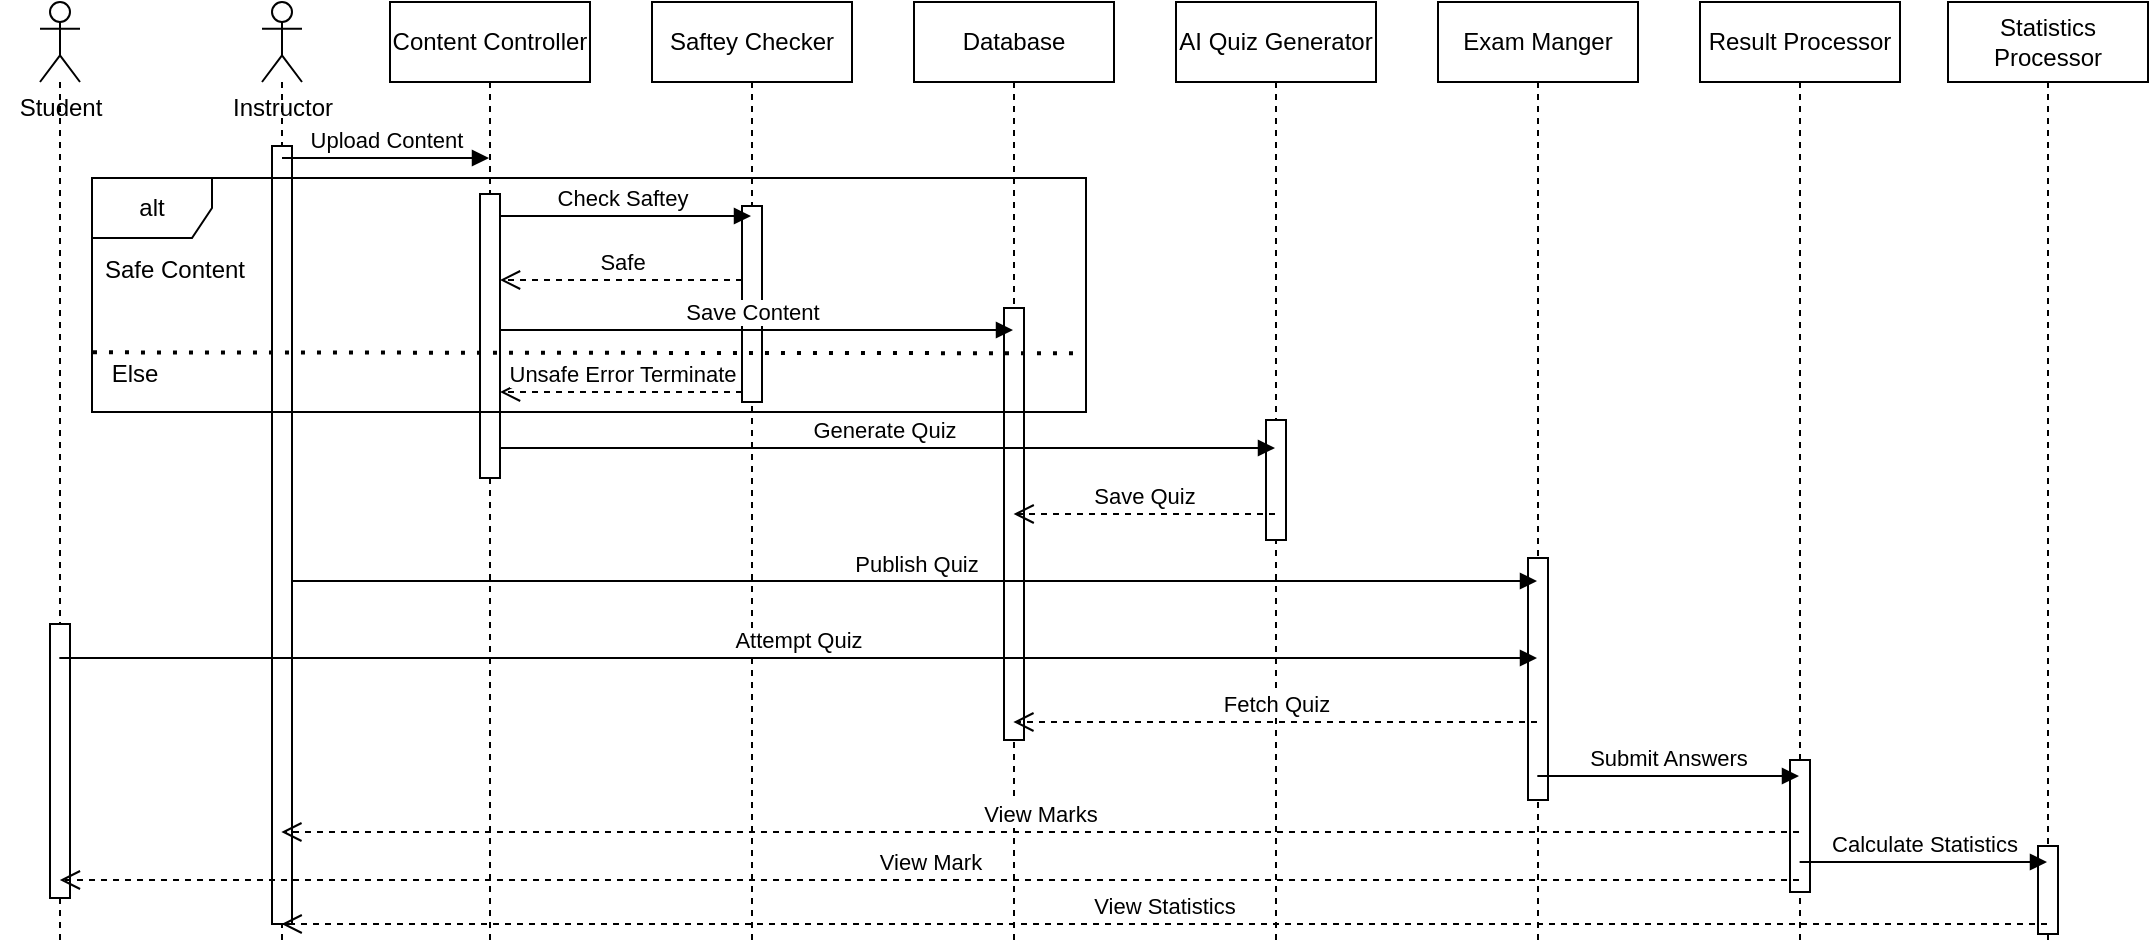 <mxfile version="28.1.2">
  <diagram name="Page-1" id="xsYCff7whP4TqLQf7cTJ">
    <mxGraphModel dx="2437" dy="824" grid="0" gridSize="10" guides="1" tooltips="1" connect="1" arrows="1" fold="1" page="1" pageScale="1" pageWidth="850" pageHeight="1100" background="none" math="0" shadow="0">
      <root>
        <mxCell id="0" />
        <mxCell id="1" parent="0" />
        <mxCell id="im6KT_Uo68lldDrzzcDX-31" value="" style="shape=umlLifeline;perimeter=lifelinePerimeter;whiteSpace=wrap;html=1;container=1;dropTarget=0;collapsible=0;recursiveResize=0;outlineConnect=0;portConstraint=eastwest;newEdgeStyle={&quot;curved&quot;:0,&quot;rounded&quot;:0};participant=umlActor;" vertex="1" parent="1">
          <mxGeometry x="76" y="57" width="20" height="470" as="geometry" />
        </mxCell>
        <mxCell id="im6KT_Uo68lldDrzzcDX-50" value="" style="html=1;points=[[0,0,0,0,5],[0,1,0,0,-5],[1,0,0,0,5],[1,1,0,0,-5]];perimeter=orthogonalPerimeter;outlineConnect=0;targetShapes=umlLifeline;portConstraint=eastwest;newEdgeStyle={&quot;curved&quot;:0,&quot;rounded&quot;:0};" vertex="1" parent="im6KT_Uo68lldDrzzcDX-31">
          <mxGeometry x="5" y="72" width="10" height="389" as="geometry" />
        </mxCell>
        <mxCell id="im6KT_Uo68lldDrzzcDX-32" value="Content Controller" style="shape=umlLifeline;perimeter=lifelinePerimeter;whiteSpace=wrap;html=1;container=1;dropTarget=0;collapsible=0;recursiveResize=0;outlineConnect=0;portConstraint=eastwest;newEdgeStyle={&quot;curved&quot;:0,&quot;rounded&quot;:0};" vertex="1" parent="1">
          <mxGeometry x="140" y="57" width="100" height="470" as="geometry" />
        </mxCell>
        <mxCell id="im6KT_Uo68lldDrzzcDX-33" value="Saftey Checker" style="shape=umlLifeline;perimeter=lifelinePerimeter;whiteSpace=wrap;html=1;container=1;dropTarget=0;collapsible=0;recursiveResize=0;outlineConnect=0;portConstraint=eastwest;newEdgeStyle={&quot;curved&quot;:0,&quot;rounded&quot;:0};" vertex="1" parent="1">
          <mxGeometry x="271" y="57" width="100" height="470" as="geometry" />
        </mxCell>
        <mxCell id="im6KT_Uo68lldDrzzcDX-52" value="" style="html=1;points=[[0,0,0,0,5],[0,1,0,0,-5],[1,0,0,0,5],[1,1,0,0,-5]];perimeter=orthogonalPerimeter;outlineConnect=0;targetShapes=umlLifeline;portConstraint=eastwest;newEdgeStyle={&quot;curved&quot;:0,&quot;rounded&quot;:0};" vertex="1" parent="im6KT_Uo68lldDrzzcDX-33">
          <mxGeometry x="45" y="102" width="10" height="98" as="geometry" />
        </mxCell>
        <mxCell id="im6KT_Uo68lldDrzzcDX-34" value="Database" style="shape=umlLifeline;perimeter=lifelinePerimeter;whiteSpace=wrap;html=1;container=1;dropTarget=0;collapsible=0;recursiveResize=0;outlineConnect=0;portConstraint=eastwest;newEdgeStyle={&quot;curved&quot;:0,&quot;rounded&quot;:0};" vertex="1" parent="1">
          <mxGeometry x="402" y="57" width="100" height="470" as="geometry" />
        </mxCell>
        <mxCell id="im6KT_Uo68lldDrzzcDX-53" value="" style="html=1;points=[[0,0,0,0,5],[0,1,0,0,-5],[1,0,0,0,5],[1,1,0,0,-5]];perimeter=orthogonalPerimeter;outlineConnect=0;targetShapes=umlLifeline;portConstraint=eastwest;newEdgeStyle={&quot;curved&quot;:0,&quot;rounded&quot;:0};" vertex="1" parent="im6KT_Uo68lldDrzzcDX-34">
          <mxGeometry x="45" y="153" width="10" height="216" as="geometry" />
        </mxCell>
        <mxCell id="im6KT_Uo68lldDrzzcDX-35" value="AI Quiz Generator" style="shape=umlLifeline;perimeter=lifelinePerimeter;whiteSpace=wrap;html=1;container=1;dropTarget=0;collapsible=0;recursiveResize=0;outlineConnect=0;portConstraint=eastwest;newEdgeStyle={&quot;curved&quot;:0,&quot;rounded&quot;:0};" vertex="1" parent="1">
          <mxGeometry x="533" y="57" width="100" height="470" as="geometry" />
        </mxCell>
        <mxCell id="im6KT_Uo68lldDrzzcDX-54" value="" style="html=1;points=[[0,0,0,0,5],[0,1,0,0,-5],[1,0,0,0,5],[1,1,0,0,-5]];perimeter=orthogonalPerimeter;outlineConnect=0;targetShapes=umlLifeline;portConstraint=eastwest;newEdgeStyle={&quot;curved&quot;:0,&quot;rounded&quot;:0};" vertex="1" parent="im6KT_Uo68lldDrzzcDX-35">
          <mxGeometry x="45" y="209" width="10" height="60" as="geometry" />
        </mxCell>
        <mxCell id="im6KT_Uo68lldDrzzcDX-36" value="Exam Manger" style="shape=umlLifeline;perimeter=lifelinePerimeter;whiteSpace=wrap;html=1;container=1;dropTarget=0;collapsible=0;recursiveResize=0;outlineConnect=0;portConstraint=eastwest;newEdgeStyle={&quot;curved&quot;:0,&quot;rounded&quot;:0};" vertex="1" parent="1">
          <mxGeometry x="664" y="57" width="100" height="470" as="geometry" />
        </mxCell>
        <mxCell id="im6KT_Uo68lldDrzzcDX-78" value="" style="html=1;points=[[0,0,0,0,5],[0,1,0,0,-5],[1,0,0,0,5],[1,1,0,0,-5]];perimeter=orthogonalPerimeter;outlineConnect=0;targetShapes=umlLifeline;portConstraint=eastwest;newEdgeStyle={&quot;curved&quot;:0,&quot;rounded&quot;:0};" vertex="1" parent="im6KT_Uo68lldDrzzcDX-36">
          <mxGeometry x="45" y="278" width="10" height="121" as="geometry" />
        </mxCell>
        <mxCell id="im6KT_Uo68lldDrzzcDX-38" value="Result Processor" style="shape=umlLifeline;perimeter=lifelinePerimeter;whiteSpace=wrap;html=1;container=1;dropTarget=0;collapsible=0;recursiveResize=0;outlineConnect=0;portConstraint=eastwest;newEdgeStyle={&quot;curved&quot;:0,&quot;rounded&quot;:0};" vertex="1" parent="1">
          <mxGeometry x="795" y="57" width="100" height="470" as="geometry" />
        </mxCell>
        <mxCell id="im6KT_Uo68lldDrzzcDX-79" value="" style="html=1;points=[[0,0,0,0,5],[0,1,0,0,-5],[1,0,0,0,5],[1,1,0,0,-5]];perimeter=orthogonalPerimeter;outlineConnect=0;targetShapes=umlLifeline;portConstraint=eastwest;newEdgeStyle={&quot;curved&quot;:0,&quot;rounded&quot;:0};" vertex="1" parent="im6KT_Uo68lldDrzzcDX-38">
          <mxGeometry x="45" y="379" width="10" height="66" as="geometry" />
        </mxCell>
        <mxCell id="im6KT_Uo68lldDrzzcDX-39" value="Upload Content" style="html=1;verticalAlign=bottom;endArrow=block;curved=0;rounded=0;" edge="1" parent="1" source="im6KT_Uo68lldDrzzcDX-31" target="im6KT_Uo68lldDrzzcDX-32">
          <mxGeometry width="80" relative="1" as="geometry">
            <mxPoint x="96" y="129" as="sourcePoint" />
            <mxPoint x="176" y="129" as="targetPoint" />
            <Array as="points">
              <mxPoint x="141" y="135" />
            </Array>
          </mxGeometry>
        </mxCell>
        <mxCell id="im6KT_Uo68lldDrzzcDX-40" value="Check Saftey" style="html=1;verticalAlign=bottom;endArrow=block;curved=0;rounded=0;" edge="1" parent="1" source="im6KT_Uo68lldDrzzcDX-32" target="im6KT_Uo68lldDrzzcDX-33">
          <mxGeometry width="80" relative="1" as="geometry">
            <mxPoint x="217" y="143" as="sourcePoint" />
            <mxPoint x="321" y="143" as="targetPoint" />
            <Array as="points">
              <mxPoint x="262" y="164" />
              <mxPoint x="294" y="164" />
            </Array>
          </mxGeometry>
        </mxCell>
        <mxCell id="im6KT_Uo68lldDrzzcDX-42" value="Safe" style="html=1;verticalAlign=bottom;endArrow=open;dashed=1;endSize=8;curved=0;rounded=0;" edge="1" parent="1">
          <mxGeometry relative="1" as="geometry">
            <mxPoint x="316" y="196" as="sourcePoint" />
            <mxPoint x="195" y="196" as="targetPoint" />
          </mxGeometry>
        </mxCell>
        <mxCell id="im6KT_Uo68lldDrzzcDX-43" value="Save Content" style="html=1;verticalAlign=bottom;endArrow=block;curved=0;rounded=0;" edge="1" parent="1">
          <mxGeometry width="80" relative="1" as="geometry">
            <mxPoint x="190.035" y="221.0" as="sourcePoint" />
            <mxPoint x="451.5" y="221.0" as="targetPoint" />
            <Array as="points">
              <mxPoint x="288.34" y="221" />
            </Array>
          </mxGeometry>
        </mxCell>
        <mxCell id="im6KT_Uo68lldDrzzcDX-44" value="Generate Quiz" style="html=1;verticalAlign=bottom;endArrow=block;curved=0;rounded=0;" edge="1" parent="1" source="im6KT_Uo68lldDrzzcDX-32" target="im6KT_Uo68lldDrzzcDX-35">
          <mxGeometry width="80" relative="1" as="geometry">
            <mxPoint x="189.81" y="280" as="sourcePoint" />
            <mxPoint x="582.5" y="280" as="targetPoint" />
            <Array as="points">
              <mxPoint x="352.34" y="280" />
            </Array>
          </mxGeometry>
        </mxCell>
        <mxCell id="im6KT_Uo68lldDrzzcDX-45" value="Save Quiz" style="html=1;verticalAlign=bottom;endArrow=open;dashed=1;endSize=8;curved=0;rounded=0;" edge="1" parent="1">
          <mxGeometry relative="1" as="geometry">
            <mxPoint x="582.5" y="313" as="sourcePoint" />
            <mxPoint x="451.81" y="313" as="targetPoint" />
          </mxGeometry>
        </mxCell>
        <mxCell id="im6KT_Uo68lldDrzzcDX-51" value="" style="html=1;points=[[0,0,0,0,5],[0,1,0,0,-5],[1,0,0,0,5],[1,1,0,0,-5]];perimeter=orthogonalPerimeter;outlineConnect=0;targetShapes=umlLifeline;portConstraint=eastwest;newEdgeStyle={&quot;curved&quot;:0,&quot;rounded&quot;:0};" vertex="1" parent="1">
          <mxGeometry x="185" y="153" width="10" height="142" as="geometry" />
        </mxCell>
        <mxCell id="im6KT_Uo68lldDrzzcDX-59" value="alt" style="shape=umlFrame;whiteSpace=wrap;html=1;pointerEvents=0;" vertex="1" parent="1">
          <mxGeometry x="-9" y="145" width="497" height="117" as="geometry" />
        </mxCell>
        <mxCell id="im6KT_Uo68lldDrzzcDX-60" value="Unsafe Error Terminate" style="html=1;verticalAlign=bottom;endArrow=open;dashed=1;endSize=8;curved=0;rounded=0;" edge="1" parent="1">
          <mxGeometry relative="1" as="geometry">
            <mxPoint x="316" y="252" as="sourcePoint" />
            <mxPoint x="195" y="252" as="targetPoint" />
          </mxGeometry>
        </mxCell>
        <mxCell id="im6KT_Uo68lldDrzzcDX-61" value="" style="endArrow=none;dashed=1;html=1;dashPattern=1 3;strokeWidth=2;rounded=0;exitX=0.001;exitY=0.745;exitDx=0;exitDy=0;exitPerimeter=0;entryX=0.998;entryY=0.749;entryDx=0;entryDy=0;entryPerimeter=0;" edge="1" parent="1" source="im6KT_Uo68lldDrzzcDX-59" target="im6KT_Uo68lldDrzzcDX-59">
          <mxGeometry width="50" height="50" relative="1" as="geometry">
            <mxPoint x="317" y="270" as="sourcePoint" />
            <mxPoint x="367" y="220" as="targetPoint" />
          </mxGeometry>
        </mxCell>
        <mxCell id="im6KT_Uo68lldDrzzcDX-62" value="Safe Content" style="text;html=1;align=center;verticalAlign=middle;resizable=0;points=[];autosize=1;strokeColor=none;fillColor=none;" vertex="1" parent="1">
          <mxGeometry x="-12" y="178" width="88" height="26" as="geometry" />
        </mxCell>
        <mxCell id="im6KT_Uo68lldDrzzcDX-63" value="Else" style="text;html=1;align=center;verticalAlign=middle;resizable=0;points=[];autosize=1;strokeColor=none;fillColor=none;" vertex="1" parent="1">
          <mxGeometry x="-9" y="230" width="41" height="26" as="geometry" />
        </mxCell>
        <mxCell id="im6KT_Uo68lldDrzzcDX-64" value="Statistics Processor" style="shape=umlLifeline;perimeter=lifelinePerimeter;whiteSpace=wrap;html=1;container=1;dropTarget=0;collapsible=0;recursiveResize=0;outlineConnect=0;portConstraint=eastwest;newEdgeStyle={&quot;curved&quot;:0,&quot;rounded&quot;:0};" vertex="1" parent="1">
          <mxGeometry x="919" y="57" width="100" height="470" as="geometry" />
        </mxCell>
        <mxCell id="im6KT_Uo68lldDrzzcDX-80" value="" style="html=1;points=[[0,0,0,0,5],[0,1,0,0,-5],[1,0,0,0,5],[1,1,0,0,-5]];perimeter=orthogonalPerimeter;outlineConnect=0;targetShapes=umlLifeline;portConstraint=eastwest;newEdgeStyle={&quot;curved&quot;:0,&quot;rounded&quot;:0};" vertex="1" parent="im6KT_Uo68lldDrzzcDX-64">
          <mxGeometry x="45" y="422" width="10" height="44" as="geometry" />
        </mxCell>
        <mxCell id="im6KT_Uo68lldDrzzcDX-67" value="Publish Quiz" style="html=1;verticalAlign=bottom;endArrow=block;curved=0;rounded=0;" edge="1" parent="1">
          <mxGeometry width="80" relative="1" as="geometry">
            <mxPoint x="91" y="346.5" as="sourcePoint" />
            <mxPoint x="713.5" y="346.5" as="targetPoint" />
          </mxGeometry>
        </mxCell>
        <mxCell id="im6KT_Uo68lldDrzzcDX-68" value="Instructor" style="text;html=1;align=center;verticalAlign=middle;resizable=0;points=[];autosize=1;strokeColor=none;fillColor=none;" vertex="1" parent="1">
          <mxGeometry x="52" y="97" width="68" height="26" as="geometry" />
        </mxCell>
        <mxCell id="im6KT_Uo68lldDrzzcDX-69" value="" style="shape=umlLifeline;perimeter=lifelinePerimeter;whiteSpace=wrap;html=1;container=1;dropTarget=0;collapsible=0;recursiveResize=0;outlineConnect=0;portConstraint=eastwest;newEdgeStyle={&quot;curved&quot;:0,&quot;rounded&quot;:0};participant=umlActor;" vertex="1" parent="1">
          <mxGeometry x="-35" y="57" width="20" height="470" as="geometry" />
        </mxCell>
        <mxCell id="im6KT_Uo68lldDrzzcDX-77" value="" style="html=1;points=[[0,0,0,0,5],[0,1,0,0,-5],[1,0,0,0,5],[1,1,0,0,-5]];perimeter=orthogonalPerimeter;outlineConnect=0;targetShapes=umlLifeline;portConstraint=eastwest;newEdgeStyle={&quot;curved&quot;:0,&quot;rounded&quot;:0};" vertex="1" parent="im6KT_Uo68lldDrzzcDX-69">
          <mxGeometry x="5" y="311" width="10" height="137" as="geometry" />
        </mxCell>
        <mxCell id="im6KT_Uo68lldDrzzcDX-70" value="Student" style="text;html=1;align=center;verticalAlign=middle;resizable=0;points=[];autosize=1;strokeColor=none;fillColor=none;" vertex="1" parent="1">
          <mxGeometry x="-54.5" y="97" width="59" height="26" as="geometry" />
        </mxCell>
        <mxCell id="im6KT_Uo68lldDrzzcDX-71" value="Attempt Quiz" style="html=1;verticalAlign=bottom;endArrow=block;curved=0;rounded=0;" edge="1" parent="1">
          <mxGeometry width="80" relative="1" as="geometry">
            <mxPoint x="-25.333" y="385" as="sourcePoint" />
            <mxPoint x="713.5" y="385" as="targetPoint" />
          </mxGeometry>
        </mxCell>
        <mxCell id="im6KT_Uo68lldDrzzcDX-72" value="Fetch Quiz" style="html=1;verticalAlign=bottom;endArrow=open;dashed=1;endSize=8;curved=0;rounded=0;" edge="1" parent="1">
          <mxGeometry relative="1" as="geometry">
            <mxPoint x="713.5" y="417" as="sourcePoint" />
            <mxPoint x="451.667" y="417" as="targetPoint" />
          </mxGeometry>
        </mxCell>
        <mxCell id="im6KT_Uo68lldDrzzcDX-73" value="Submit Answers" style="html=1;verticalAlign=bottom;endArrow=block;curved=0;rounded=0;" edge="1" parent="1">
          <mxGeometry width="80" relative="1" as="geometry">
            <mxPoint x="713.667" y="444" as="sourcePoint" />
            <mxPoint x="844.5" y="444" as="targetPoint" />
          </mxGeometry>
        </mxCell>
        <mxCell id="im6KT_Uo68lldDrzzcDX-74" value="View Marks" style="html=1;verticalAlign=bottom;endArrow=open;dashed=1;endSize=8;curved=0;rounded=0;" edge="1" parent="1">
          <mxGeometry relative="1" as="geometry">
            <mxPoint x="844.5" y="472" as="sourcePoint" />
            <mxPoint x="85.667" y="472" as="targetPoint" />
          </mxGeometry>
        </mxCell>
        <mxCell id="im6KT_Uo68lldDrzzcDX-75" value="Calculate Statistics" style="html=1;verticalAlign=bottom;endArrow=block;curved=0;rounded=0;" edge="1" parent="1">
          <mxGeometry width="80" relative="1" as="geometry">
            <mxPoint x="844.81" y="487" as="sourcePoint" />
            <mxPoint x="968.5" y="487" as="targetPoint" />
          </mxGeometry>
        </mxCell>
        <mxCell id="im6KT_Uo68lldDrzzcDX-76" value="View Statistics" style="html=1;verticalAlign=bottom;endArrow=open;dashed=1;endSize=8;curved=0;rounded=0;" edge="1" parent="1">
          <mxGeometry relative="1" as="geometry">
            <mxPoint x="968.5" y="518" as="sourcePoint" />
            <mxPoint x="85.81" y="518" as="targetPoint" />
          </mxGeometry>
        </mxCell>
        <mxCell id="im6KT_Uo68lldDrzzcDX-81" value="View Mark" style="html=1;verticalAlign=bottom;endArrow=open;dashed=1;endSize=8;curved=0;rounded=0;" edge="1" parent="1">
          <mxGeometry relative="1" as="geometry">
            <mxPoint x="844.5" y="496" as="sourcePoint" />
            <mxPoint x="-25.071" y="496" as="targetPoint" />
          </mxGeometry>
        </mxCell>
      </root>
    </mxGraphModel>
  </diagram>
</mxfile>
